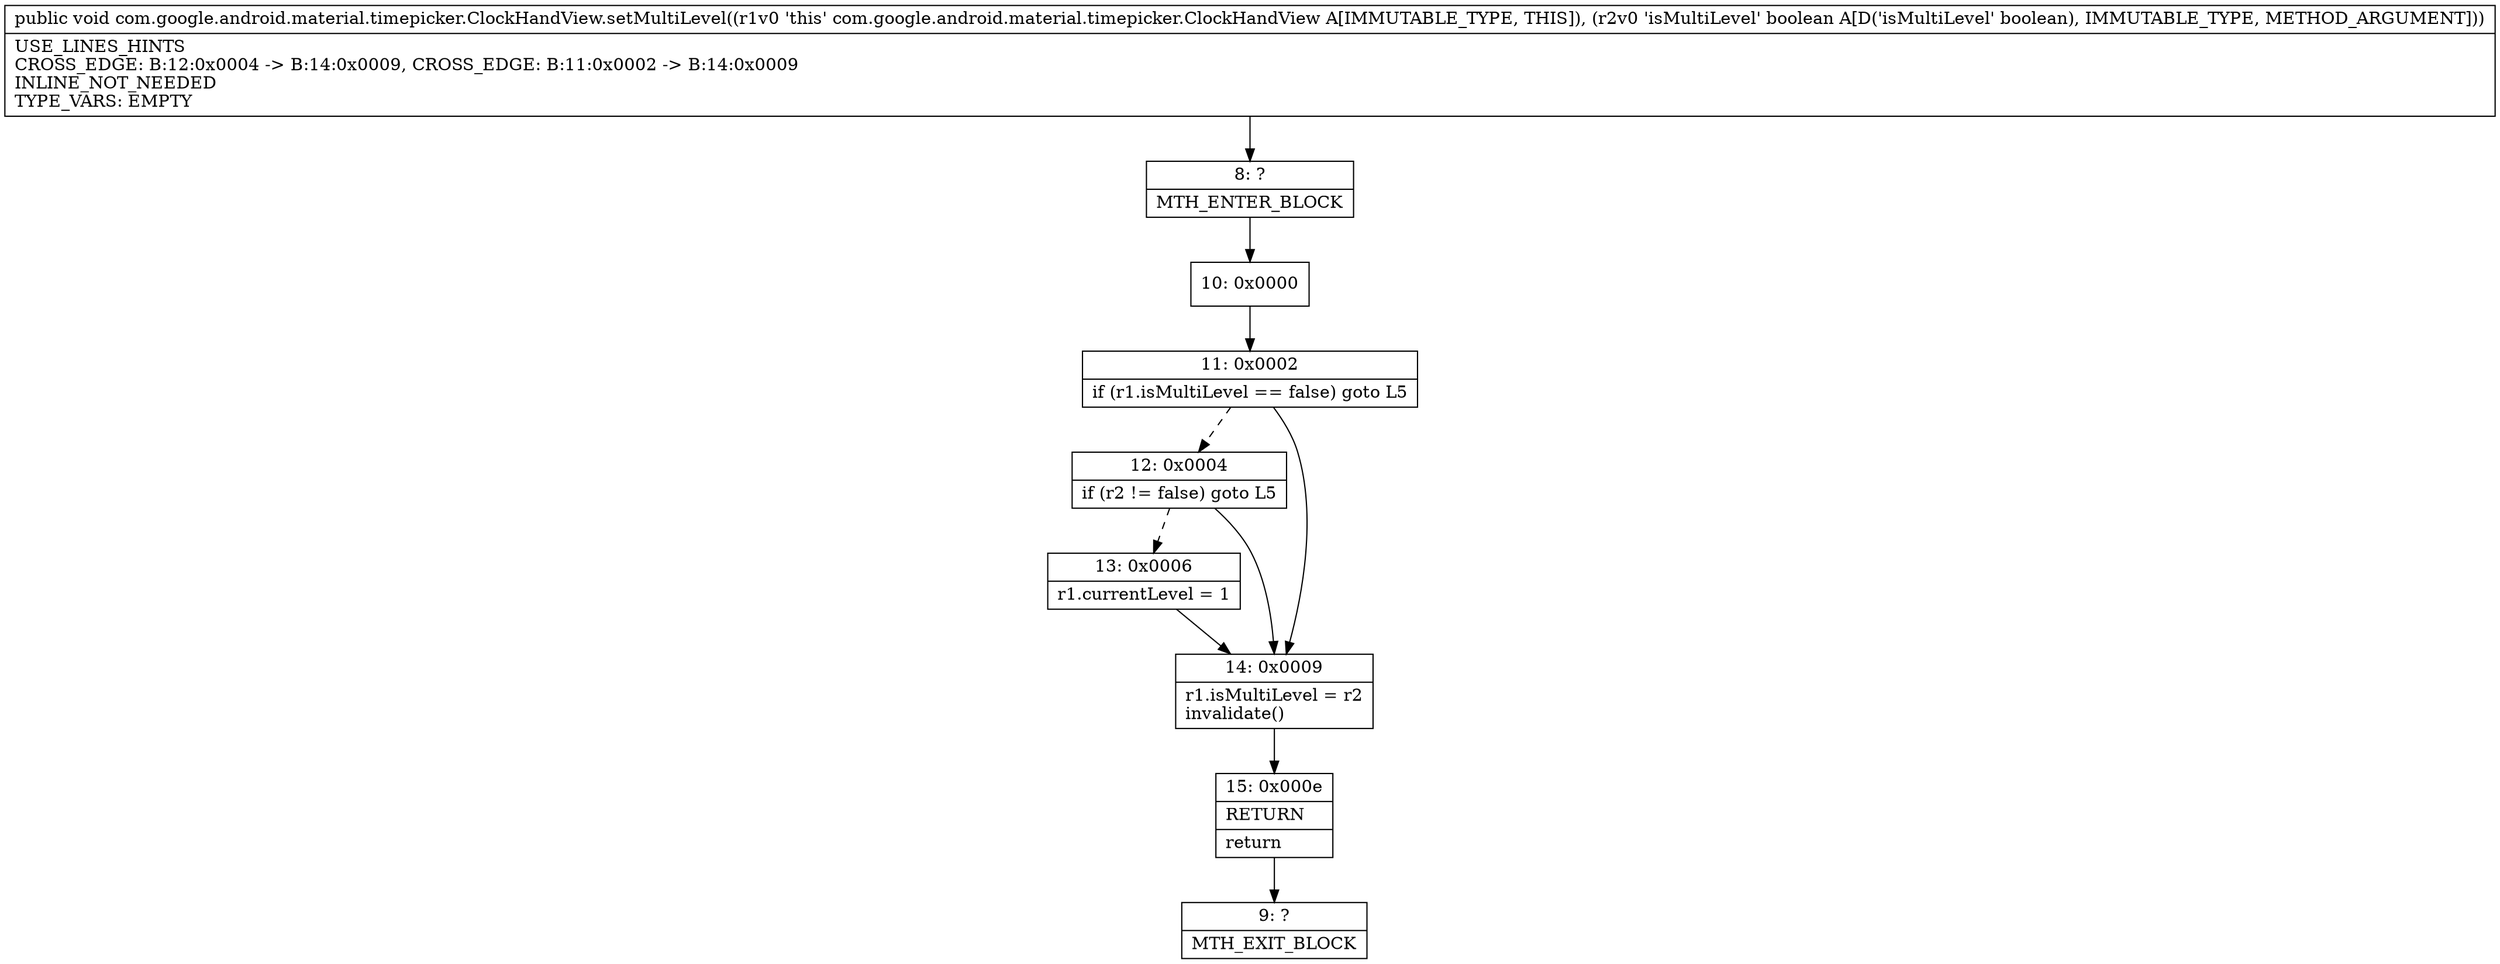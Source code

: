 digraph "CFG forcom.google.android.material.timepicker.ClockHandView.setMultiLevel(Z)V" {
Node_8 [shape=record,label="{8\:\ ?|MTH_ENTER_BLOCK\l}"];
Node_10 [shape=record,label="{10\:\ 0x0000}"];
Node_11 [shape=record,label="{11\:\ 0x0002|if (r1.isMultiLevel == false) goto L5\l}"];
Node_12 [shape=record,label="{12\:\ 0x0004|if (r2 != false) goto L5\l}"];
Node_13 [shape=record,label="{13\:\ 0x0006|r1.currentLevel = 1\l}"];
Node_14 [shape=record,label="{14\:\ 0x0009|r1.isMultiLevel = r2\linvalidate()\l}"];
Node_15 [shape=record,label="{15\:\ 0x000e|RETURN\l|return\l}"];
Node_9 [shape=record,label="{9\:\ ?|MTH_EXIT_BLOCK\l}"];
MethodNode[shape=record,label="{public void com.google.android.material.timepicker.ClockHandView.setMultiLevel((r1v0 'this' com.google.android.material.timepicker.ClockHandView A[IMMUTABLE_TYPE, THIS]), (r2v0 'isMultiLevel' boolean A[D('isMultiLevel' boolean), IMMUTABLE_TYPE, METHOD_ARGUMENT]))  | USE_LINES_HINTS\lCROSS_EDGE: B:12:0x0004 \-\> B:14:0x0009, CROSS_EDGE: B:11:0x0002 \-\> B:14:0x0009\lINLINE_NOT_NEEDED\lTYPE_VARS: EMPTY\l}"];
MethodNode -> Node_8;Node_8 -> Node_10;
Node_10 -> Node_11;
Node_11 -> Node_12[style=dashed];
Node_11 -> Node_14;
Node_12 -> Node_13[style=dashed];
Node_12 -> Node_14;
Node_13 -> Node_14;
Node_14 -> Node_15;
Node_15 -> Node_9;
}

